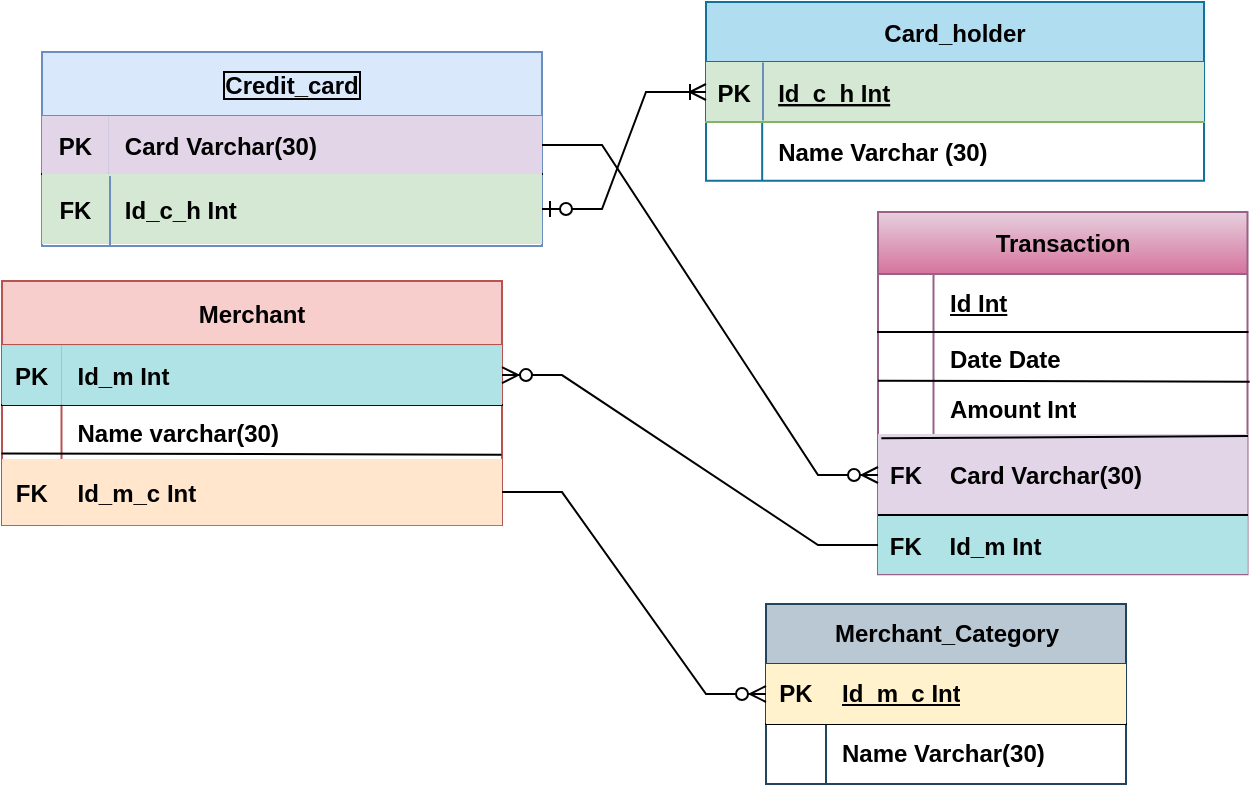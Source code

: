 <mxfile version="24.6.2" type="device">
  <diagram id="R2lEEEUBdFMjLlhIrx00" name="Page-1">
    <mxGraphModel dx="794" dy="412" grid="0" gridSize="10" guides="1" tooltips="1" connect="1" arrows="1" fold="1" page="1" pageScale="1" pageWidth="850" pageHeight="1100" math="0" shadow="0" extFonts="Permanent Marker^https://fonts.googleapis.com/css?family=Permanent+Marker">
      <root>
        <mxCell id="0" />
        <mxCell id="1" parent="0" />
        <mxCell id="C-vyLk0tnHw3VtMMgP7b-2" value="Card_holder" style="shape=table;startSize=30;container=1;collapsible=1;childLayout=tableLayout;fixedRows=1;rowLines=0;fontStyle=1;align=center;resizeLast=1;fillColor=#b1ddf0;strokeColor=#10739e;" parent="1" vertex="1">
          <mxGeometry x="391" y="32" width="249" height="89.417" as="geometry" />
        </mxCell>
        <mxCell id="C-vyLk0tnHw3VtMMgP7b-3" value="" style="shape=partialRectangle;collapsible=0;dropTarget=0;pointerEvents=0;fillColor=#d5e8d4;points=[[0,0.5],[1,0.5]];portConstraint=eastwest;top=0;left=0;right=0;bottom=1;strokeColor=#82b366;" parent="C-vyLk0tnHw3VtMMgP7b-2" vertex="1">
          <mxGeometry y="30" width="249" height="30" as="geometry" />
        </mxCell>
        <mxCell id="C-vyLk0tnHw3VtMMgP7b-4" value="PK" style="shape=partialRectangle;overflow=hidden;connectable=0;fillColor=none;top=0;left=0;bottom=0;right=0;fontStyle=1;" parent="C-vyLk0tnHw3VtMMgP7b-3" vertex="1">
          <mxGeometry width="28.083" height="30" as="geometry">
            <mxRectangle width="28.083" height="30" as="alternateBounds" />
          </mxGeometry>
        </mxCell>
        <mxCell id="C-vyLk0tnHw3VtMMgP7b-5" value="Id_c_h Int" style="shape=partialRectangle;overflow=hidden;connectable=0;fillColor=none;top=0;left=0;bottom=0;right=0;align=left;spacingLeft=6;fontStyle=5;" parent="C-vyLk0tnHw3VtMMgP7b-3" vertex="1">
          <mxGeometry x="28.083" width="220.917" height="30" as="geometry">
            <mxRectangle width="220.917" height="30" as="alternateBounds" />
          </mxGeometry>
        </mxCell>
        <mxCell id="C-vyLk0tnHw3VtMMgP7b-6" value="" style="shape=partialRectangle;collapsible=0;dropTarget=0;pointerEvents=0;fillColor=none;points=[[0,0.5],[1,0.5]];portConstraint=eastwest;top=0;left=0;right=0;bottom=0;" parent="C-vyLk0tnHw3VtMMgP7b-2" vertex="1">
          <mxGeometry y="60" width="249" height="29" as="geometry" />
        </mxCell>
        <mxCell id="C-vyLk0tnHw3VtMMgP7b-7" value="" style="shape=partialRectangle;overflow=hidden;connectable=0;fillColor=none;top=0;left=0;bottom=0;right=0;" parent="C-vyLk0tnHw3VtMMgP7b-6" vertex="1">
          <mxGeometry width="28.083" height="29" as="geometry">
            <mxRectangle width="28.083" height="29" as="alternateBounds" />
          </mxGeometry>
        </mxCell>
        <mxCell id="C-vyLk0tnHw3VtMMgP7b-8" value="Name Varchar (30)" style="shape=partialRectangle;overflow=hidden;connectable=0;fillColor=none;top=0;left=0;bottom=0;right=0;align=left;spacingLeft=6;fontStyle=1" parent="C-vyLk0tnHw3VtMMgP7b-6" vertex="1">
          <mxGeometry x="28.083" width="220.917" height="29" as="geometry">
            <mxRectangle width="220.917" height="29" as="alternateBounds" />
          </mxGeometry>
        </mxCell>
        <mxCell id="C-vyLk0tnHw3VtMMgP7b-13" value="Merchant" style="shape=table;startSize=32;container=1;collapsible=1;childLayout=tableLayout;fixedRows=1;rowLines=0;fontStyle=1;align=center;resizeLast=1;fillColor=#f8cecc;strokeColor=#b85450;" parent="1" vertex="1">
          <mxGeometry x="39" y="171.54" width="250" height="122" as="geometry" />
        </mxCell>
        <mxCell id="C-vyLk0tnHw3VtMMgP7b-14" value="" style="shape=partialRectangle;collapsible=0;dropTarget=0;pointerEvents=0;fillColor=none;points=[[0,0.5],[1,0.5]];portConstraint=eastwest;top=0;left=0;right=0;bottom=1;" parent="C-vyLk0tnHw3VtMMgP7b-13" vertex="1">
          <mxGeometry y="32" width="250" height="30" as="geometry" />
        </mxCell>
        <mxCell id="C-vyLk0tnHw3VtMMgP7b-15" value="PK" style="shape=partialRectangle;overflow=hidden;connectable=0;fillColor=#b0e3e6;top=0;left=0;bottom=0;right=0;fontStyle=1;strokeColor=#0e8088;" parent="C-vyLk0tnHw3VtMMgP7b-14" vertex="1">
          <mxGeometry width="29.75" height="30" as="geometry">
            <mxRectangle width="29.75" height="30" as="alternateBounds" />
          </mxGeometry>
        </mxCell>
        <mxCell id="C-vyLk0tnHw3VtMMgP7b-16" value="Id_m Int" style="shape=partialRectangle;overflow=hidden;connectable=0;fillColor=#b0e3e6;top=0;left=0;bottom=0;right=0;align=left;spacingLeft=6;fontStyle=1;strokeColor=#0e8088;" parent="C-vyLk0tnHw3VtMMgP7b-14" vertex="1">
          <mxGeometry x="29.75" width="220.25" height="30" as="geometry">
            <mxRectangle width="220.25" height="30" as="alternateBounds" />
          </mxGeometry>
        </mxCell>
        <mxCell id="C-vyLk0tnHw3VtMMgP7b-17" value="" style="shape=partialRectangle;collapsible=0;dropTarget=0;pointerEvents=0;fillColor=none;points=[[0,0.5],[1,0.5]];portConstraint=eastwest;top=0;left=0;right=0;bottom=0;" parent="C-vyLk0tnHw3VtMMgP7b-13" vertex="1">
          <mxGeometry y="62" width="250" height="27" as="geometry" />
        </mxCell>
        <mxCell id="C-vyLk0tnHw3VtMMgP7b-18" value="" style="shape=partialRectangle;overflow=hidden;connectable=0;fillColor=none;top=0;left=0;bottom=0;right=0;" parent="C-vyLk0tnHw3VtMMgP7b-17" vertex="1">
          <mxGeometry width="29.75" height="27" as="geometry">
            <mxRectangle width="29.75" height="27" as="alternateBounds" />
          </mxGeometry>
        </mxCell>
        <mxCell id="C-vyLk0tnHw3VtMMgP7b-19" value="Name varchar(30)" style="shape=partialRectangle;overflow=hidden;connectable=0;fillColor=none;top=0;left=0;bottom=0;right=0;align=left;spacingLeft=6;fontStyle=1" parent="C-vyLk0tnHw3VtMMgP7b-17" vertex="1">
          <mxGeometry x="29.75" width="220.25" height="27" as="geometry">
            <mxRectangle width="220.25" height="27" as="alternateBounds" />
          </mxGeometry>
        </mxCell>
        <mxCell id="C-vyLk0tnHw3VtMMgP7b-20" value="" style="shape=partialRectangle;collapsible=0;dropTarget=0;pointerEvents=0;fillColor=#ffe6cc;points=[[0,0.5],[1,0.5]];portConstraint=eastwest;top=0;left=0;right=0;bottom=0;strokeColor=#d79b00;" parent="C-vyLk0tnHw3VtMMgP7b-13" vertex="1">
          <mxGeometry y="89" width="250" height="33" as="geometry" />
        </mxCell>
        <mxCell id="C-vyLk0tnHw3VtMMgP7b-21" value="FK" style="shape=partialRectangle;overflow=hidden;connectable=0;fillColor=none;top=0;left=0;bottom=0;right=0;fontStyle=1" parent="C-vyLk0tnHw3VtMMgP7b-20" vertex="1">
          <mxGeometry width="29.75" height="33" as="geometry">
            <mxRectangle width="29.75" height="33" as="alternateBounds" />
          </mxGeometry>
        </mxCell>
        <mxCell id="C-vyLk0tnHw3VtMMgP7b-22" value="Id_m_c Int" style="shape=partialRectangle;overflow=hidden;connectable=0;fillColor=#ffe6cc;top=0;left=0;bottom=0;right=0;align=left;spacingLeft=6;fontStyle=1;strokeColor=#d79b00;" parent="C-vyLk0tnHw3VtMMgP7b-20" vertex="1">
          <mxGeometry x="29.75" width="220.25" height="33" as="geometry">
            <mxRectangle width="220.25" height="33" as="alternateBounds" />
          </mxGeometry>
        </mxCell>
        <mxCell id="qx-JC8_SSaL8ONt1PvMf-3" value="" style="endArrow=none;html=1;rounded=0;exitX=-0.001;exitY=-0.086;exitDx=0;exitDy=0;exitPerimeter=0;entryX=0.999;entryY=-0.067;entryDx=0;entryDy=0;entryPerimeter=0;" edge="1" parent="C-vyLk0tnHw3VtMMgP7b-13" source="C-vyLk0tnHw3VtMMgP7b-20" target="C-vyLk0tnHw3VtMMgP7b-20">
          <mxGeometry width="50" height="50" relative="1" as="geometry">
            <mxPoint x="99" y="174" as="sourcePoint" />
            <mxPoint x="149" y="124" as="targetPoint" />
          </mxGeometry>
        </mxCell>
        <mxCell id="C-vyLk0tnHw3VtMMgP7b-23" value="Credit_card" style="shape=table;startSize=32;container=1;collapsible=1;childLayout=tableLayout;fixedRows=1;rowLines=0;fontStyle=1;align=center;resizeLast=1;labelBackgroundColor=none;labelBorderColor=default;fillColor=#dae8fc;strokeColor=#6c8ebf;" parent="1" vertex="1">
          <mxGeometry x="59" y="57" width="250" height="97.04" as="geometry" />
        </mxCell>
        <mxCell id="C-vyLk0tnHw3VtMMgP7b-24" value="" style="shape=partialRectangle;collapsible=0;dropTarget=0;pointerEvents=0;fillColor=none;points=[[0,0.5],[1,0.5]];portConstraint=eastwest;top=0;left=0;right=0;bottom=1;" parent="C-vyLk0tnHw3VtMMgP7b-23" vertex="1">
          <mxGeometry y="32" width="250" height="29" as="geometry" />
        </mxCell>
        <mxCell id="C-vyLk0tnHw3VtMMgP7b-25" value="PK" style="shape=partialRectangle;overflow=hidden;connectable=0;fillColor=#e1d5e7;top=0;left=0;bottom=0;right=0;fontStyle=1;strokeColor=#9673a6;" parent="C-vyLk0tnHw3VtMMgP7b-24" vertex="1">
          <mxGeometry width="33.417" height="29" as="geometry">
            <mxRectangle width="33.417" height="29" as="alternateBounds" />
          </mxGeometry>
        </mxCell>
        <mxCell id="C-vyLk0tnHw3VtMMgP7b-26" value="Card Varchar(30)" style="shape=partialRectangle;overflow=hidden;connectable=0;fillColor=#e1d5e7;top=0;left=0;bottom=0;right=0;align=left;spacingLeft=6;fontStyle=1;labelBackgroundColor=none;labelBorderColor=none;textShadow=0;strokeColor=#9673a6;" parent="C-vyLk0tnHw3VtMMgP7b-24" vertex="1">
          <mxGeometry x="33.417" width="216.583" height="29" as="geometry">
            <mxRectangle width="216.583" height="29" as="alternateBounds" />
          </mxGeometry>
        </mxCell>
        <mxCell id="C-vyLk0tnHw3VtMMgP7b-27" value="" style="shape=partialRectangle;collapsible=0;dropTarget=0;pointerEvents=0;fillColor=#d5e8d4;points=[[0,0.5],[1,0.5]];portConstraint=eastwest;top=0;left=0;right=0;bottom=0;strokeColor=#82b366;" parent="C-vyLk0tnHw3VtMMgP7b-23" vertex="1">
          <mxGeometry y="61" width="250" height="35" as="geometry" />
        </mxCell>
        <mxCell id="C-vyLk0tnHw3VtMMgP7b-28" value="FK" style="shape=partialRectangle;overflow=hidden;connectable=0;fillColor=none;top=0;left=0;bottom=0;right=0;fontStyle=1" parent="C-vyLk0tnHw3VtMMgP7b-27" vertex="1">
          <mxGeometry width="33.417" height="35" as="geometry">
            <mxRectangle width="33.417" height="35" as="alternateBounds" />
          </mxGeometry>
        </mxCell>
        <mxCell id="C-vyLk0tnHw3VtMMgP7b-29" value="Id_c_h Int" style="shape=partialRectangle;overflow=hidden;connectable=0;fillColor=none;top=0;left=0;bottom=0;right=0;align=left;spacingLeft=6;fontStyle=1" parent="C-vyLk0tnHw3VtMMgP7b-27" vertex="1">
          <mxGeometry x="33.417" width="216.583" height="35" as="geometry">
            <mxRectangle width="216.583" height="35" as="alternateBounds" />
          </mxGeometry>
        </mxCell>
        <mxCell id="qx-JC8_SSaL8ONt1PvMf-4" value="Merchant_Category" style="shape=table;startSize=30;container=1;collapsible=1;childLayout=tableLayout;fixedRows=1;rowLines=0;fontStyle=1;align=center;resizeLast=1;html=1;fillColor=#bac8d3;strokeColor=#23445d;" vertex="1" parent="1">
          <mxGeometry x="421" y="333" width="180" height="90" as="geometry" />
        </mxCell>
        <mxCell id="qx-JC8_SSaL8ONt1PvMf-5" value="" style="shape=tableRow;horizontal=0;startSize=0;swimlaneHead=0;swimlaneBody=0;fillColor=none;collapsible=0;dropTarget=0;points=[[0,0.5],[1,0.5]];portConstraint=eastwest;top=0;left=0;right=0;bottom=1;" vertex="1" parent="qx-JC8_SSaL8ONt1PvMf-4">
          <mxGeometry y="30" width="180" height="30" as="geometry" />
        </mxCell>
        <mxCell id="qx-JC8_SSaL8ONt1PvMf-6" value="PK" style="shape=partialRectangle;connectable=0;fillColor=#fff2cc;top=0;left=0;bottom=0;right=0;fontStyle=1;overflow=hidden;whiteSpace=wrap;html=1;strokeColor=#d6b656;" vertex="1" parent="qx-JC8_SSaL8ONt1PvMf-5">
          <mxGeometry width="30" height="30" as="geometry">
            <mxRectangle width="30" height="30" as="alternateBounds" />
          </mxGeometry>
        </mxCell>
        <mxCell id="qx-JC8_SSaL8ONt1PvMf-7" value="Id_m_c Int" style="shape=partialRectangle;connectable=0;fillColor=#fff2cc;top=0;left=0;bottom=0;right=0;align=left;spacingLeft=6;fontStyle=5;overflow=hidden;whiteSpace=wrap;html=1;strokeColor=#d6b656;" vertex="1" parent="qx-JC8_SSaL8ONt1PvMf-5">
          <mxGeometry x="30" width="150" height="30" as="geometry">
            <mxRectangle width="150" height="30" as="alternateBounds" />
          </mxGeometry>
        </mxCell>
        <mxCell id="qx-JC8_SSaL8ONt1PvMf-8" value="" style="shape=tableRow;horizontal=0;startSize=0;swimlaneHead=0;swimlaneBody=0;fillColor=none;collapsible=0;dropTarget=0;points=[[0,0.5],[1,0.5]];portConstraint=eastwest;top=0;left=0;right=0;bottom=0;" vertex="1" parent="qx-JC8_SSaL8ONt1PvMf-4">
          <mxGeometry y="60" width="180" height="30" as="geometry" />
        </mxCell>
        <mxCell id="qx-JC8_SSaL8ONt1PvMf-9" value="" style="shape=partialRectangle;connectable=0;fillColor=none;top=0;left=0;bottom=0;right=0;editable=1;overflow=hidden;whiteSpace=wrap;html=1;" vertex="1" parent="qx-JC8_SSaL8ONt1PvMf-8">
          <mxGeometry width="30" height="30" as="geometry">
            <mxRectangle width="30" height="30" as="alternateBounds" />
          </mxGeometry>
        </mxCell>
        <mxCell id="qx-JC8_SSaL8ONt1PvMf-10" value="&lt;b&gt;Name Varchar(30)&lt;/b&gt;" style="shape=partialRectangle;connectable=0;fillColor=none;top=0;left=0;bottom=0;right=0;align=left;spacingLeft=6;overflow=hidden;whiteSpace=wrap;html=1;" vertex="1" parent="qx-JC8_SSaL8ONt1PvMf-8">
          <mxGeometry x="30" width="150" height="30" as="geometry">
            <mxRectangle width="150" height="30" as="alternateBounds" />
          </mxGeometry>
        </mxCell>
        <mxCell id="qx-JC8_SSaL8ONt1PvMf-17" value="Transaction" style="shape=table;startSize=31;container=1;collapsible=1;childLayout=tableLayout;fixedRows=1;rowLines=0;fontStyle=1;align=center;resizeLast=1;html=1;fillColor=#e6d0de;strokeColor=#996185;gradientColor=#d5739d;" vertex="1" parent="1">
          <mxGeometry x="477" y="137" width="184.75" height="181.083" as="geometry" />
        </mxCell>
        <mxCell id="qx-JC8_SSaL8ONt1PvMf-18" value="" style="shape=tableRow;horizontal=0;startSize=0;swimlaneHead=0;swimlaneBody=0;fillColor=none;collapsible=0;dropTarget=0;points=[[0,0.5],[1,0.5]];portConstraint=eastwest;top=0;left=0;right=0;bottom=1;" vertex="1" parent="qx-JC8_SSaL8ONt1PvMf-17">
          <mxGeometry y="31" width="184.75" height="29" as="geometry" />
        </mxCell>
        <mxCell id="qx-JC8_SSaL8ONt1PvMf-19" value="" style="shape=partialRectangle;connectable=0;fillColor=none;top=0;left=0;bottom=0;right=0;fontStyle=1;overflow=hidden;whiteSpace=wrap;html=1;" vertex="1" parent="qx-JC8_SSaL8ONt1PvMf-18">
          <mxGeometry width="27.75" height="29" as="geometry">
            <mxRectangle width="27.75" height="29" as="alternateBounds" />
          </mxGeometry>
        </mxCell>
        <mxCell id="qx-JC8_SSaL8ONt1PvMf-20" value="Id Int" style="shape=partialRectangle;connectable=0;fillColor=none;top=0;left=0;bottom=0;right=0;align=left;spacingLeft=6;fontStyle=5;overflow=hidden;whiteSpace=wrap;html=1;" vertex="1" parent="qx-JC8_SSaL8ONt1PvMf-18">
          <mxGeometry x="27.75" width="157.0" height="29" as="geometry">
            <mxRectangle width="157.0" height="29" as="alternateBounds" />
          </mxGeometry>
        </mxCell>
        <mxCell id="qx-JC8_SSaL8ONt1PvMf-21" value="" style="shape=tableRow;horizontal=0;startSize=0;swimlaneHead=0;swimlaneBody=0;fillColor=none;collapsible=0;dropTarget=0;points=[[0,0.5],[1,0.5]];portConstraint=eastwest;top=0;left=0;right=0;bottom=0;" vertex="1" parent="qx-JC8_SSaL8ONt1PvMf-17">
          <mxGeometry y="60" width="184.75" height="27" as="geometry" />
        </mxCell>
        <mxCell id="qx-JC8_SSaL8ONt1PvMf-22" value="" style="shape=partialRectangle;connectable=0;fillColor=none;top=0;left=0;bottom=0;right=0;editable=1;overflow=hidden;whiteSpace=wrap;html=1;" vertex="1" parent="qx-JC8_SSaL8ONt1PvMf-21">
          <mxGeometry width="27.75" height="27" as="geometry">
            <mxRectangle width="27.75" height="27" as="alternateBounds" />
          </mxGeometry>
        </mxCell>
        <mxCell id="qx-JC8_SSaL8ONt1PvMf-23" value="&lt;b&gt;Date Date&lt;/b&gt;" style="shape=partialRectangle;connectable=0;fillColor=none;top=0;left=0;bottom=0;right=0;align=left;spacingLeft=6;overflow=hidden;whiteSpace=wrap;html=1;" vertex="1" parent="qx-JC8_SSaL8ONt1PvMf-21">
          <mxGeometry x="27.75" width="157.0" height="27" as="geometry">
            <mxRectangle width="157.0" height="27" as="alternateBounds" />
          </mxGeometry>
        </mxCell>
        <mxCell id="qx-JC8_SSaL8ONt1PvMf-31" value="" style="endArrow=none;html=1;rounded=0;entryX=0.002;entryY=0.083;entryDx=0;entryDy=0;entryPerimeter=0;exitX=1.006;exitY=-0.091;exitDx=0;exitDy=0;exitPerimeter=0;" edge="1" parent="qx-JC8_SSaL8ONt1PvMf-17" source="qx-JC8_SSaL8ONt1PvMf-24">
          <mxGeometry width="50" height="50" relative="1" as="geometry">
            <mxPoint x="179" y="84" as="sourcePoint" />
            <mxPoint x="1.366e-14" y="84.34" as="targetPoint" />
          </mxGeometry>
        </mxCell>
        <mxCell id="qx-JC8_SSaL8ONt1PvMf-24" value="" style="shape=tableRow;horizontal=0;startSize=0;swimlaneHead=0;swimlaneBody=0;fillColor=none;collapsible=0;dropTarget=0;points=[[0,0.5],[1,0.5]];portConstraint=eastwest;top=0;left=0;right=0;bottom=0;" vertex="1" parent="qx-JC8_SSaL8ONt1PvMf-17">
          <mxGeometry y="87" width="184.75" height="24" as="geometry" />
        </mxCell>
        <mxCell id="qx-JC8_SSaL8ONt1PvMf-25" value="" style="shape=partialRectangle;connectable=0;fillColor=none;top=0;left=0;bottom=0;right=0;editable=1;overflow=hidden;whiteSpace=wrap;html=1;" vertex="1" parent="qx-JC8_SSaL8ONt1PvMf-24">
          <mxGeometry width="27.75" height="24" as="geometry">
            <mxRectangle width="27.75" height="24" as="alternateBounds" />
          </mxGeometry>
        </mxCell>
        <mxCell id="qx-JC8_SSaL8ONt1PvMf-26" value="Amount Int" style="shape=partialRectangle;connectable=0;fillColor=none;top=0;left=0;bottom=0;right=0;align=left;spacingLeft=6;overflow=hidden;whiteSpace=wrap;html=1;fontStyle=1" vertex="1" parent="qx-JC8_SSaL8ONt1PvMf-24">
          <mxGeometry x="27.75" width="157.0" height="24" as="geometry">
            <mxRectangle width="157.0" height="24" as="alternateBounds" />
          </mxGeometry>
        </mxCell>
        <mxCell id="qx-JC8_SSaL8ONt1PvMf-27" value="" style="shape=tableRow;horizontal=0;startSize=0;swimlaneHead=0;swimlaneBody=0;fillColor=#e1d5e7;collapsible=0;dropTarget=0;points=[[0,0.5],[1,0.5]];portConstraint=eastwest;top=0;left=0;right=0;bottom=0;strokeColor=#9673a6;" vertex="1" parent="qx-JC8_SSaL8ONt1PvMf-17">
          <mxGeometry y="111" width="184.75" height="41" as="geometry" />
        </mxCell>
        <mxCell id="qx-JC8_SSaL8ONt1PvMf-28" value="&lt;b&gt;FK&lt;/b&gt;" style="shape=partialRectangle;connectable=0;fillColor=none;top=0;left=0;bottom=0;right=0;editable=1;overflow=hidden;whiteSpace=wrap;html=1;" vertex="1" parent="qx-JC8_SSaL8ONt1PvMf-27">
          <mxGeometry width="27.75" height="41" as="geometry">
            <mxRectangle width="27.75" height="41" as="alternateBounds" />
          </mxGeometry>
        </mxCell>
        <mxCell id="qx-JC8_SSaL8ONt1PvMf-29" value="Card Varchar(30)" style="shape=partialRectangle;connectable=0;fillColor=none;top=0;left=0;bottom=0;right=0;align=left;spacingLeft=6;overflow=hidden;whiteSpace=wrap;html=1;fontStyle=1" vertex="1" parent="qx-JC8_SSaL8ONt1PvMf-27">
          <mxGeometry x="27.75" width="157.0" height="41" as="geometry">
            <mxRectangle width="157.0" height="41" as="alternateBounds" />
          </mxGeometry>
        </mxCell>
        <mxCell id="qx-JC8_SSaL8ONt1PvMf-30" value="" style="endArrow=none;html=1;rounded=0;exitX=0.009;exitY=1.091;exitDx=0;exitDy=0;exitPerimeter=0;" edge="1" parent="qx-JC8_SSaL8ONt1PvMf-17" source="qx-JC8_SSaL8ONt1PvMf-24">
          <mxGeometry width="50" height="50" relative="1" as="geometry">
            <mxPoint y="113" as="sourcePoint" />
            <mxPoint x="185" y="112" as="targetPoint" />
          </mxGeometry>
        </mxCell>
        <mxCell id="qx-JC8_SSaL8ONt1PvMf-34" value="" style="shape=tableRow;horizontal=0;startSize=0;swimlaneHead=0;swimlaneBody=0;fillColor=#e1d5e7;collapsible=0;dropTarget=0;points=[[0,0.5],[1,0.5]];portConstraint=eastwest;top=0;left=0;right=0;bottom=0;strokeColor=#9673a6;" vertex="1" parent="qx-JC8_SSaL8ONt1PvMf-17">
          <mxGeometry y="152" width="184.75" height="29" as="geometry" />
        </mxCell>
        <mxCell id="qx-JC8_SSaL8ONt1PvMf-35" value="FK" style="shape=partialRectangle;connectable=0;fillColor=#b0e3e6;top=0;left=0;bottom=0;right=0;editable=1;overflow=hidden;fontStyle=1;strokeColor=#0e8088;" vertex="1" parent="qx-JC8_SSaL8ONt1PvMf-34">
          <mxGeometry width="27.75" height="29" as="geometry">
            <mxRectangle width="27.75" height="29" as="alternateBounds" />
          </mxGeometry>
        </mxCell>
        <mxCell id="qx-JC8_SSaL8ONt1PvMf-36" value="Id_m Int" style="shape=partialRectangle;connectable=0;fillColor=#b0e3e6;top=0;left=0;bottom=0;right=0;align=left;spacingLeft=6;overflow=hidden;fontStyle=1;strokeColor=#0e8088;" vertex="1" parent="qx-JC8_SSaL8ONt1PvMf-34">
          <mxGeometry x="27.75" width="157.0" height="29" as="geometry">
            <mxRectangle width="157.0" height="29" as="alternateBounds" />
          </mxGeometry>
        </mxCell>
        <mxCell id="qx-JC8_SSaL8ONt1PvMf-37" value="" style="line;strokeWidth=1;rotatable=0;dashed=0;labelPosition=right;align=left;verticalAlign=middle;spacingTop=0;spacingLeft=6;points=[];portConstraint=eastwest;" vertex="1" parent="1">
          <mxGeometry x="477" y="283.54" width="185" height="10" as="geometry" />
        </mxCell>
        <mxCell id="qx-JC8_SSaL8ONt1PvMf-38" value="" style="edgeStyle=entityRelationEdgeStyle;fontSize=12;html=1;endArrow=ERoneToMany;startArrow=ERzeroToOne;rounded=0;entryX=0;entryY=0.5;entryDx=0;entryDy=0;" edge="1" parent="1" source="C-vyLk0tnHw3VtMMgP7b-27" target="C-vyLk0tnHw3VtMMgP7b-3">
          <mxGeometry width="100" height="100" relative="1" as="geometry">
            <mxPoint x="320" y="199" as="sourcePoint" />
            <mxPoint x="451" y="163" as="targetPoint" />
          </mxGeometry>
        </mxCell>
        <mxCell id="qx-JC8_SSaL8ONt1PvMf-43" value="" style="line;strokeWidth=1;direction=south;html=1;perimeter=backbonePerimeter;points=[];outlineConnect=0;strokeColor=#6c8ebf;fillColor=#dae8fc;" vertex="1" parent="1">
          <mxGeometry x="414" y="62.21" width="11" height="29" as="geometry" />
        </mxCell>
        <mxCell id="qx-JC8_SSaL8ONt1PvMf-46" value="" style="line;strokeWidth=1;direction=south;html=1;perimeter=backbonePerimeter;points=[];outlineConnect=0;fillColor=#dae8fc;strokeColor=#6c8ebf;" vertex="1" parent="1">
          <mxGeometry x="88" y="119.04" width="10" height="35" as="geometry" />
        </mxCell>
        <mxCell id="qx-JC8_SSaL8ONt1PvMf-47" value="" style="edgeStyle=entityRelationEdgeStyle;fontSize=12;html=1;endArrow=ERzeroToMany;endFill=1;rounded=0;entryX=0;entryY=0.5;entryDx=0;entryDy=0;exitX=1;exitY=0.5;exitDx=0;exitDy=0;" edge="1" parent="1" source="C-vyLk0tnHw3VtMMgP7b-24" target="qx-JC8_SSaL8ONt1PvMf-27">
          <mxGeometry width="100" height="100" relative="1" as="geometry">
            <mxPoint x="302" y="363" as="sourcePoint" />
            <mxPoint x="402" y="263" as="targetPoint" />
          </mxGeometry>
        </mxCell>
        <mxCell id="qx-JC8_SSaL8ONt1PvMf-54" value="" style="edgeStyle=entityRelationEdgeStyle;fontSize=12;html=1;endArrow=ERzeroToMany;endFill=1;rounded=0;exitX=0;exitY=0.5;exitDx=0;exitDy=0;entryX=1;entryY=0.5;entryDx=0;entryDy=0;" edge="1" parent="1" source="qx-JC8_SSaL8ONt1PvMf-34" target="C-vyLk0tnHw3VtMMgP7b-14">
          <mxGeometry width="100" height="100" relative="1" as="geometry">
            <mxPoint x="302" y="363" as="sourcePoint" />
            <mxPoint x="402" y="263" as="targetPoint" />
            <Array as="points">
              <mxPoint x="359" y="352" />
              <mxPoint x="369" y="336" />
            </Array>
          </mxGeometry>
        </mxCell>
        <mxCell id="qx-JC8_SSaL8ONt1PvMf-55" value="" style="edgeStyle=entityRelationEdgeStyle;fontSize=12;html=1;endArrow=ERzeroToMany;endFill=1;rounded=0;exitX=1;exitY=0.5;exitDx=0;exitDy=0;" edge="1" parent="1" source="C-vyLk0tnHw3VtMMgP7b-20" target="qx-JC8_SSaL8ONt1PvMf-5">
          <mxGeometry width="100" height="100" relative="1" as="geometry">
            <mxPoint x="302" y="263" as="sourcePoint" />
            <mxPoint x="402" y="163" as="targetPoint" />
          </mxGeometry>
        </mxCell>
      </root>
    </mxGraphModel>
  </diagram>
</mxfile>
